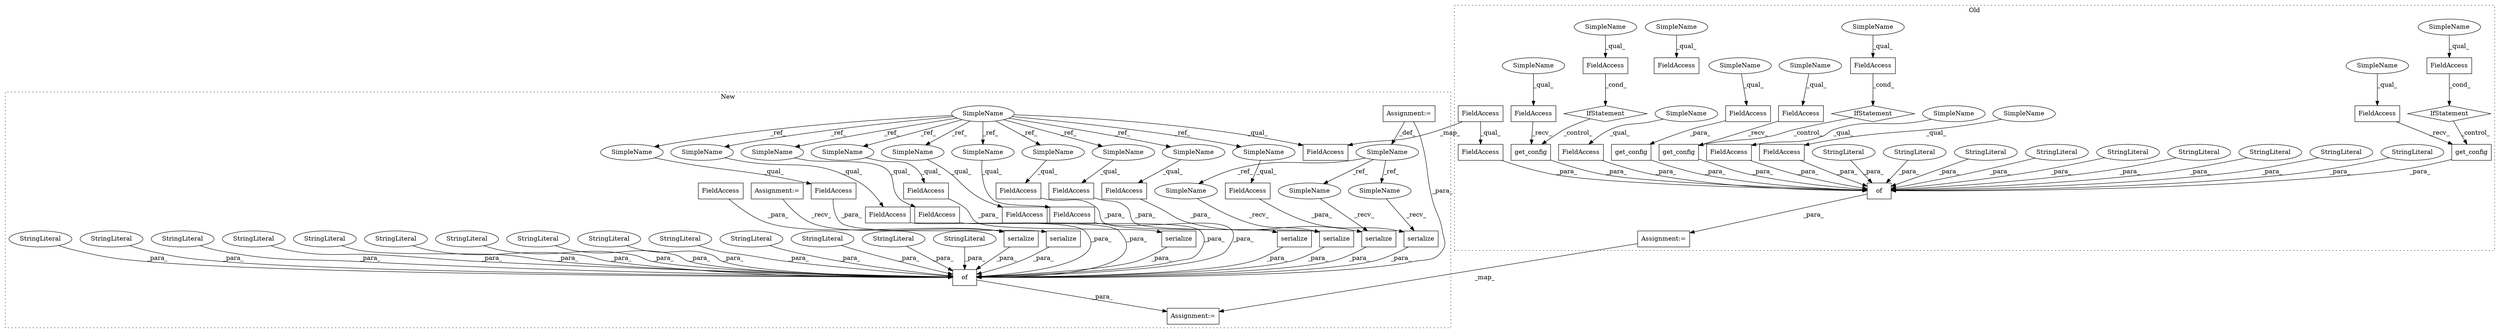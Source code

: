 digraph G {
subgraph cluster0 {
1 [label="get_config" a="32" s="10597" l="12" shape="box"];
8 [label="FieldAccess" a="22" s="10557" l="18" shape="box"];
10 [label="FieldAccess" a="22" s="10281" l="9" shape="box"];
11 [label="FieldAccess" a="22" s="10630" l="14" shape="box"];
17 [label="IfStatement" a="25" s="10575" l="3" shape="diamond"];
19 [label="FieldAccess" a="22" s="10359" l="15" shape="box"];
21 [label="Assignment:=" a="7" s="10213" l="1" shape="box"];
22 [label="get_config" a="32" s="10519" l="12" shape="box"];
24 [label="FieldAccess" a="22" s="10657" l="14" shape="box"];
25 [label="FieldAccess" a="22" s="10500" l="18" shape="box"];
26 [label="FieldAccess" a="22" s="10578" l="18" shape="box"];
27 [label="FieldAccess" a="22" s="10479" l="18" shape="box"];
28 [label="FieldAccess" a="22" s="10329" l="15" shape="box"];
29 [label="FieldAccess" a="22" s="10401" l="18" shape="box"];
30 [label="FieldAccess" a="22" s="10422" l="18" shape="box"];
31 [label="IfStatement" a="25" s="10419" l="3" shape="diamond"];
33 [label="get_config" a="32" s="10441" l="12" shape="box"];
34 [label="IfStatement" a="25" s="10497" l="3" shape="diamond"];
35 [label="FieldAccess" a="22" s="10234" l="15" shape="box"];
38 [label="FieldAccess" a="22" s="10359" l="24" shape="box"];
46 [label="of" a="32" s="10218,10671" l="3,1" shape="box"];
47 [label="StringLiteral" a="45" s="10540" l="15" shape="ellipse"];
48 [label="StringLiteral" a="45" s="10221" l="12" shape="ellipse"];
51 [label="StringLiteral" a="45" s="10645" l="11" shape="ellipse"];
53 [label="StringLiteral" a="45" s="10462" l="15" shape="ellipse"];
54 [label="StringLiteral" a="45" s="10618" l="11" shape="ellipse"];
55 [label="StringLiteral" a="45" s="10346" l="12" shape="ellipse"];
58 [label="StringLiteral" a="45" s="10384" l="15" shape="ellipse"];
62 [label="StringLiteral" a="45" s="10292" l="12" shape="ellipse"];
63 [label="StringLiteral" a="45" s="10250" l="6" shape="ellipse"];
70 [label="get_config" a="32" s="10318,10344" l="11,1" shape="box"];
84 [label="SimpleName" a="42" s="10422" l="4" shape="ellipse"];
85 [label="SimpleName" a="42" s="10401" l="4" shape="ellipse"];
86 [label="SimpleName" a="42" s="10630" l="4" shape="ellipse"];
87 [label="SimpleName" a="42" s="10557" l="4" shape="ellipse"];
88 [label="SimpleName" a="42" s="10234" l="4" shape="ellipse"];
89 [label="SimpleName" a="42" s="10479" l="4" shape="ellipse"];
90 [label="SimpleName" a="42" s="10329" l="4" shape="ellipse"];
91 [label="SimpleName" a="42" s="10281" l="4" shape="ellipse"];
92 [label="SimpleName" a="42" s="10657" l="4" shape="ellipse"];
93 [label="SimpleName" a="42" s="10578" l="4" shape="ellipse"];
94 [label="SimpleName" a="42" s="10500" l="4" shape="ellipse"];
label = "Old";
style="dotted";
}
subgraph cluster1 {
2 [label="serialize" a="32" s="12071,12103" l="10,1" shape="box"];
3 [label="FieldAccess" a="22" s="12081" l="22" shape="box"];
4 [label="Assignment:=" a="7" s="11509" l="11" shape="box"];
5 [label="serialize" a="32" s="12207,12237" l="10,1" shape="box"];
6 [label="FieldAccess" a="22" s="12217" l="20" shape="box"];
7 [label="SimpleName" a="42" s="11509" l="11" shape="ellipse"];
9 [label="SimpleName" a="42" s="11367" l="4" shape="ellipse"];
12 [label="FieldAccess" a="22" s="11822" l="21" shape="box"];
13 [label="serialize" a="32" s="11812,11843" l="10,1" shape="box"];
14 [label="FieldAccess" a="22" s="12282" l="22" shape="box"];
15 [label="FieldAccess" a="22" s="11752" l="26" shape="box"];
16 [label="serialize" a="32" s="11742,11778" l="10,1" shape="box"];
18 [label="FieldAccess" a="22" s="11594" l="15" shape="box"];
20 [label="Assignment:=" a="7" s="11532" l="1" shape="box"];
23 [label="serialize" a="32" s="12011,12037" l="10,1" shape="box"];
32 [label="Assignment:=" a="7" s="11416" l="12" shape="box"];
36 [label="serialize" a="32" s="11670,11703" l="10,1" shape="box"];
37 [label="FieldAccess" a="22" s="11680" l="23" shape="box"];
39 [label="serialize" a="32" s="12140,12175" l="10,1" shape="box"];
40 [label="FieldAccess" a="22" s="12150" l="25" shape="box"];
41 [label="FieldAccess" a="22" s="12021" l="16" shape="box"];
42 [label="FieldAccess" a="22" s="12249" l="12" shape="box"];
43 [label="FieldAccess" a="22" s="11548" l="10" shape="box"];
44 [label="FieldAccess" a="22" s="11622" l="13" shape="box"];
45 [label="of" a="32" s="11537,12304" l="3,1" shape="box"];
49 [label="StringLiteral" a="45" s="11705" l="23" shape="ellipse"];
50 [label="StringLiteral" a="45" s="12039" l="19" shape="ellipse"];
52 [label="StringLiteral" a="45" s="11559" l="12" shape="ellipse"];
56 [label="StringLiteral" a="45" s="11780" l="18" shape="ellipse"];
57 [label="StringLiteral" a="45" s="11909" l="23" shape="ellipse"];
59 [label="StringLiteral" a="45" s="12105" l="22" shape="ellipse"];
60 [label="StringLiteral" a="45" s="12262" l="19" shape="ellipse"];
61 [label="StringLiteral" a="45" s="12177" l="17" shape="ellipse"];
64 [label="StringLiteral" a="45" s="11611" l="10" shape="ellipse"];
65 [label="StringLiteral" a="45" s="12239" l="9" shape="ellipse"];
66 [label="StringLiteral" a="45" s="11636" l="20" shape="ellipse"];
67 [label="StringLiteral" a="45" s="11979" l="18" shape="ellipse"];
68 [label="StringLiteral" a="45" s="11845" l="20" shape="ellipse"];
69 [label="StringLiteral" a="45" s="11540" l="7" shape="ellipse"];
71 [label="SimpleName" a="42" s="11822" l="4" shape="ellipse"];
72 [label="SimpleName" a="42" s="11680" l="4" shape="ellipse"];
73 [label="SimpleName" a="42" s="11622" l="4" shape="ellipse"];
74 [label="SimpleName" a="42" s="11548" l="4" shape="ellipse"];
75 [label="SimpleName" a="42" s="12217" l="4" shape="ellipse"];
76 [label="SimpleName" a="42" s="11752" l="4" shape="ellipse"];
77 [label="SimpleName" a="42" s="12249" l="4" shape="ellipse"];
78 [label="SimpleName" a="42" s="12150" l="4" shape="ellipse"];
79 [label="SimpleName" a="42" s="12282" l="4" shape="ellipse"];
80 [label="SimpleName" a="42" s="12081" l="4" shape="ellipse"];
81 [label="SimpleName" a="42" s="12195" l="11" shape="ellipse"];
82 [label="SimpleName" a="42" s="12128" l="11" shape="ellipse"];
83 [label="SimpleName" a="42" s="12059" l="11" shape="ellipse"];
label = "New";
style="dotted";
}
1 -> 46 [label="_para_"];
2 -> 45 [label="_para_"];
3 -> 2 [label="_para_"];
4 -> 45 [label="_para_"];
4 -> 7 [label="_def_"];
5 -> 45 [label="_para_"];
6 -> 5 [label="_para_"];
7 -> 82 [label="_ref_"];
7 -> 83 [label="_ref_"];
7 -> 81 [label="_ref_"];
8 -> 17 [label="_cond_"];
9 -> 77 [label="_ref_"];
9 -> 80 [label="_ref_"];
9 -> 79 [label="_ref_"];
9 -> 74 [label="_ref_"];
9 -> 78 [label="_ref_"];
9 -> 76 [label="_ref_"];
9 -> 75 [label="_ref_"];
9 -> 18 [label="_qual_"];
9 -> 73 [label="_ref_"];
9 -> 71 [label="_ref_"];
9 -> 72 [label="_ref_"];
11 -> 46 [label="_para_"];
12 -> 13 [label="_para_"];
13 -> 45 [label="_para_"];
14 -> 45 [label="_para_"];
15 -> 16 [label="_para_"];
16 -> 45 [label="_para_"];
17 -> 1 [label="_control_"];
19 -> 18 [label="_map_"];
19 -> 38 [label="_qual_"];
21 -> 20 [label="_map_"];
22 -> 46 [label="_para_"];
23 -> 45 [label="_para_"];
24 -> 46 [label="_para_"];
25 -> 22 [label="_recv_"];
26 -> 1 [label="_recv_"];
27 -> 34 [label="_cond_"];
28 -> 70 [label="_para_"];
29 -> 31 [label="_cond_"];
30 -> 33 [label="_recv_"];
31 -> 33 [label="_control_"];
32 -> 23 [label="_recv_"];
33 -> 46 [label="_para_"];
34 -> 22 [label="_control_"];
35 -> 46 [label="_para_"];
36 -> 45 [label="_para_"];
37 -> 36 [label="_para_"];
38 -> 46 [label="_para_"];
39 -> 45 [label="_para_"];
40 -> 39 [label="_para_"];
41 -> 23 [label="_para_"];
42 -> 45 [label="_para_"];
43 -> 45 [label="_para_"];
44 -> 45 [label="_para_"];
45 -> 20 [label="_para_"];
46 -> 21 [label="_para_"];
47 -> 46 [label="_para_"];
48 -> 46 [label="_para_"];
49 -> 45 [label="_para_"];
50 -> 45 [label="_para_"];
51 -> 46 [label="_para_"];
52 -> 45 [label="_para_"];
53 -> 46 [label="_para_"];
54 -> 46 [label="_para_"];
55 -> 46 [label="_para_"];
56 -> 45 [label="_para_"];
57 -> 45 [label="_para_"];
58 -> 46 [label="_para_"];
59 -> 45 [label="_para_"];
60 -> 45 [label="_para_"];
61 -> 45 [label="_para_"];
62 -> 46 [label="_para_"];
63 -> 46 [label="_para_"];
64 -> 45 [label="_para_"];
65 -> 45 [label="_para_"];
66 -> 45 [label="_para_"];
67 -> 45 [label="_para_"];
68 -> 45 [label="_para_"];
69 -> 45 [label="_para_"];
70 -> 46 [label="_para_"];
71 -> 12 [label="_qual_"];
72 -> 37 [label="_qual_"];
73 -> 44 [label="_qual_"];
74 -> 43 [label="_qual_"];
75 -> 6 [label="_qual_"];
76 -> 15 [label="_qual_"];
77 -> 42 [label="_qual_"];
78 -> 40 [label="_qual_"];
79 -> 14 [label="_qual_"];
80 -> 3 [label="_qual_"];
81 -> 5 [label="_recv_"];
82 -> 39 [label="_recv_"];
83 -> 2 [label="_recv_"];
84 -> 30 [label="_qual_"];
85 -> 29 [label="_qual_"];
86 -> 11 [label="_qual_"];
87 -> 8 [label="_qual_"];
88 -> 35 [label="_qual_"];
89 -> 27 [label="_qual_"];
90 -> 28 [label="_qual_"];
91 -> 10 [label="_qual_"];
92 -> 24 [label="_qual_"];
93 -> 26 [label="_qual_"];
94 -> 25 [label="_qual_"];
}